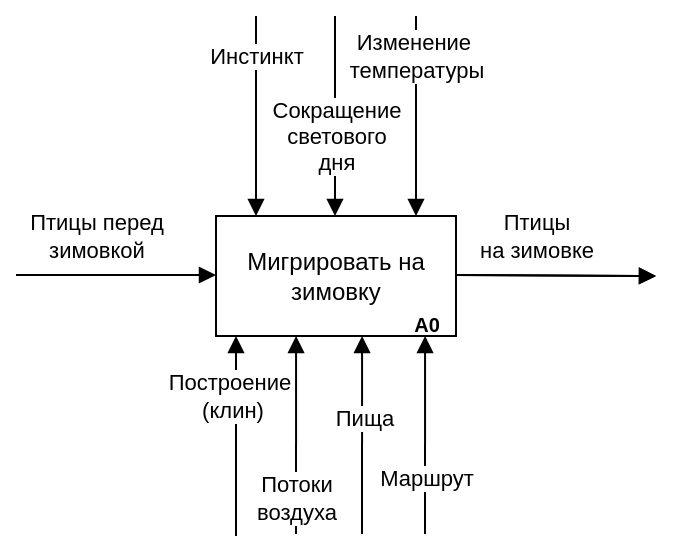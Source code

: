 <mxfile version="14.2.9" type="github" pages="3">
  <diagram id="a1l_N7e4YnOr30rmK-Lm" name="A0">
    <mxGraphModel dx="868" dy="483" grid="1" gridSize="10" guides="1" tooltips="1" connect="1" arrows="1" fold="1" page="1" pageScale="1" pageWidth="827" pageHeight="1169" math="0" shadow="0">
      <root>
        <mxCell id="0" />
        <mxCell id="1" parent="0" />
        <mxCell id="0YsIZkW4OqWsQRsxP1Tc-1" value="Мигрировать на зимовку" style="rounded=0;whiteSpace=wrap;html=1;" parent="1" vertex="1">
          <mxGeometry x="340" y="210" width="120" height="60" as="geometry" />
        </mxCell>
        <mxCell id="0YsIZkW4OqWsQRsxP1Tc-3" value="" style="endArrow=block;endFill=1;endSize=6;html=1;" parent="1" edge="1">
          <mxGeometry width="100" relative="1" as="geometry">
            <mxPoint x="240" y="239.5" as="sourcePoint" />
            <mxPoint x="340" y="239.5" as="targetPoint" />
          </mxGeometry>
        </mxCell>
        <mxCell id="0YsIZkW4OqWsQRsxP1Tc-6" value="Птицы перед &lt;br&gt;зимовкой" style="edgeLabel;html=1;align=center;verticalAlign=middle;resizable=0;points=[];" parent="0YsIZkW4OqWsQRsxP1Tc-3" vertex="1" connectable="0">
          <mxGeometry x="-0.36" y="1" relative="1" as="geometry">
            <mxPoint x="8" y="-18.5" as="offset" />
          </mxGeometry>
        </mxCell>
        <mxCell id="0YsIZkW4OqWsQRsxP1Tc-5" value="" style="endArrow=block;endFill=1;endSize=6;html=1;" parent="1" edge="1">
          <mxGeometry width="100" relative="1" as="geometry">
            <mxPoint x="460" y="239.5" as="sourcePoint" />
            <mxPoint x="560" y="240" as="targetPoint" />
          </mxGeometry>
        </mxCell>
        <mxCell id="0YsIZkW4OqWsQRsxP1Tc-7" value="Птицы &lt;br&gt;на зимовке" style="edgeLabel;html=1;align=center;verticalAlign=middle;resizable=0;points=[];" parent="0YsIZkW4OqWsQRsxP1Tc-5" vertex="1" connectable="0">
          <mxGeometry x="-0.2" y="-1" relative="1" as="geometry">
            <mxPoint y="-20.5" as="offset" />
          </mxGeometry>
        </mxCell>
        <mxCell id="0YsIZkW4OqWsQRsxP1Tc-8" value="&lt;font style=&quot;font-size: 10px&quot;&gt;А0&lt;/font&gt;" style="text;strokeColor=none;fillColor=none;html=1;fontSize=24;fontStyle=1;verticalAlign=middle;align=center;" parent="1" vertex="1">
          <mxGeometry x="430" y="250" width="30" height="20" as="geometry" />
        </mxCell>
        <mxCell id="0YsIZkW4OqWsQRsxP1Tc-9" value="" style="endArrow=block;endFill=1;endSize=6;html=1;" parent="1" edge="1">
          <mxGeometry width="100" relative="1" as="geometry">
            <mxPoint x="360" y="110" as="sourcePoint" />
            <mxPoint x="360" y="210" as="targetPoint" />
          </mxGeometry>
        </mxCell>
        <mxCell id="0YsIZkW4OqWsQRsxP1Tc-10" value="Инстинкт" style="edgeLabel;html=1;align=center;verticalAlign=middle;resizable=0;points=[];" parent="0YsIZkW4OqWsQRsxP1Tc-9" vertex="1" connectable="0">
          <mxGeometry x="-0.36" y="1" relative="1" as="geometry">
            <mxPoint x="-1" y="-12" as="offset" />
          </mxGeometry>
        </mxCell>
        <mxCell id="0YsIZkW4OqWsQRsxP1Tc-11" value="" style="endArrow=block;endFill=1;endSize=6;html=1;" parent="1" edge="1">
          <mxGeometry width="100" relative="1" as="geometry">
            <mxPoint x="399.5" y="110" as="sourcePoint" />
            <mxPoint x="399.5" y="210" as="targetPoint" />
          </mxGeometry>
        </mxCell>
        <mxCell id="0YsIZkW4OqWsQRsxP1Tc-12" value="Сокращение &lt;br&gt;светового &lt;br&gt;дня" style="edgeLabel;html=1;align=center;verticalAlign=middle;resizable=0;points=[];" parent="0YsIZkW4OqWsQRsxP1Tc-11" vertex="1" connectable="0">
          <mxGeometry x="-0.36" y="1" relative="1" as="geometry">
            <mxPoint x="-0.5" y="28" as="offset" />
          </mxGeometry>
        </mxCell>
        <mxCell id="0YsIZkW4OqWsQRsxP1Tc-13" value="" style="endArrow=block;endFill=1;endSize=6;html=1;" parent="1" edge="1">
          <mxGeometry width="100" relative="1" as="geometry">
            <mxPoint x="440" y="110" as="sourcePoint" />
            <mxPoint x="440" y="210" as="targetPoint" />
          </mxGeometry>
        </mxCell>
        <mxCell id="0YsIZkW4OqWsQRsxP1Tc-14" value="Изменение&amp;nbsp;&lt;br&gt;температуры" style="edgeLabel;html=1;align=center;verticalAlign=middle;resizable=0;points=[];" parent="0YsIZkW4OqWsQRsxP1Tc-13" vertex="1" connectable="0">
          <mxGeometry x="-0.36" y="1" relative="1" as="geometry">
            <mxPoint x="-1" y="-12" as="offset" />
          </mxGeometry>
        </mxCell>
        <mxCell id="0YsIZkW4OqWsQRsxP1Tc-17" value="" style="endArrow=block;endFill=1;endSize=6;html=1;" parent="1" edge="1">
          <mxGeometry width="100" relative="1" as="geometry">
            <mxPoint x="350" y="370" as="sourcePoint" />
            <mxPoint x="350" y="270" as="targetPoint" />
          </mxGeometry>
        </mxCell>
        <mxCell id="0YsIZkW4OqWsQRsxP1Tc-18" value="Построение&amp;nbsp;&lt;br&gt;(клин)" style="edgeLabel;html=1;align=center;verticalAlign=middle;resizable=0;points=[];" parent="0YsIZkW4OqWsQRsxP1Tc-17" vertex="1" connectable="0">
          <mxGeometry x="-0.36" y="1" relative="1" as="geometry">
            <mxPoint x="-1" y="-38" as="offset" />
          </mxGeometry>
        </mxCell>
        <mxCell id="0YsIZkW4OqWsQRsxP1Tc-19" value="" style="endArrow=block;endFill=1;endSize=6;html=1;entryX=0.167;entryY=1.017;entryDx=0;entryDy=0;entryPerimeter=0;" parent="1" edge="1">
          <mxGeometry width="100" relative="1" as="geometry">
            <mxPoint x="380" y="368.98" as="sourcePoint" />
            <mxPoint x="380.04" y="270" as="targetPoint" />
          </mxGeometry>
        </mxCell>
        <mxCell id="0YsIZkW4OqWsQRsxP1Tc-20" value="Потоки&lt;br&gt;воздуха" style="edgeLabel;html=1;align=center;verticalAlign=middle;resizable=0;points=[];" parent="0YsIZkW4OqWsQRsxP1Tc-19" vertex="1" connectable="0">
          <mxGeometry x="-0.36" y="1" relative="1" as="geometry">
            <mxPoint x="0.99" y="13.02" as="offset" />
          </mxGeometry>
        </mxCell>
        <mxCell id="0YsIZkW4OqWsQRsxP1Tc-21" value="" style="endArrow=block;endFill=1;endSize=6;html=1;entryX=0.167;entryY=1.017;entryDx=0;entryDy=0;entryPerimeter=0;" parent="1" edge="1">
          <mxGeometry width="100" relative="1" as="geometry">
            <mxPoint x="413" y="368.98" as="sourcePoint" />
            <mxPoint x="413.04" y="270" as="targetPoint" />
          </mxGeometry>
        </mxCell>
        <mxCell id="0YsIZkW4OqWsQRsxP1Tc-22" value="Пища" style="edgeLabel;html=1;align=center;verticalAlign=middle;resizable=0;points=[];" parent="0YsIZkW4OqWsQRsxP1Tc-21" vertex="1" connectable="0">
          <mxGeometry x="-0.36" y="1" relative="1" as="geometry">
            <mxPoint x="1.99" y="-26.98" as="offset" />
          </mxGeometry>
        </mxCell>
        <mxCell id="0YsIZkW4OqWsQRsxP1Tc-23" value="" style="endArrow=block;endFill=1;endSize=6;html=1;entryX=0.167;entryY=1.017;entryDx=0;entryDy=0;entryPerimeter=0;" parent="1" edge="1">
          <mxGeometry width="100" relative="1" as="geometry">
            <mxPoint x="444.5" y="368.98" as="sourcePoint" />
            <mxPoint x="444.54" y="270" as="targetPoint" />
          </mxGeometry>
        </mxCell>
        <mxCell id="0YsIZkW4OqWsQRsxP1Tc-24" value="Маршрут" style="edgeLabel;html=1;align=center;verticalAlign=middle;resizable=0;points=[];" parent="0YsIZkW4OqWsQRsxP1Tc-23" vertex="1" connectable="0">
          <mxGeometry x="-0.36" y="1" relative="1" as="geometry">
            <mxPoint x="1.49" y="3.02" as="offset" />
          </mxGeometry>
        </mxCell>
        <mxCell id="0YsIZkW4OqWsQRsxP1Tc-25" value="" style="endArrow=block;endFill=1;endSize=6;html=1;" parent="1" edge="1">
          <mxGeometry width="100" relative="1" as="geometry">
            <mxPoint x="460" y="239.5" as="sourcePoint" />
            <mxPoint x="560" y="240" as="targetPoint" />
          </mxGeometry>
        </mxCell>
        <mxCell id="0YsIZkW4OqWsQRsxP1Tc-26" value="Птицы &lt;br&gt;на зимовке" style="edgeLabel;html=1;align=center;verticalAlign=middle;resizable=0;points=[];" parent="0YsIZkW4OqWsQRsxP1Tc-25" vertex="1" connectable="0">
          <mxGeometry x="-0.2" y="-1" relative="1" as="geometry">
            <mxPoint y="-20.5" as="offset" />
          </mxGeometry>
        </mxCell>
      </root>
    </mxGraphModel>
  </diagram>
  <diagram id="tQsqmImEph_u2vgmE_pg" name="A1">
    <mxGraphModel dx="868" dy="483" grid="1" gridSize="10" guides="1" tooltips="1" connect="1" arrows="1" fold="1" page="1" pageScale="1" pageWidth="827" pageHeight="1169" math="0" shadow="0">
      <root>
        <mxCell id="OH_VB5y63sYIIGxwyCCm-0" />
        <mxCell id="OH_VB5y63sYIIGxwyCCm-1" parent="OH_VB5y63sYIIGxwyCCm-0" />
        <mxCell id="LP-yya4gUa-kScGgPSBj-0" value="Набрать вес" style="rounded=0;whiteSpace=wrap;html=1;" parent="OH_VB5y63sYIIGxwyCCm-1" vertex="1">
          <mxGeometry x="120" y="140" width="120" height="60" as="geometry" />
        </mxCell>
        <mxCell id="LP-yya4gUa-kScGgPSBj-1" value="" style="endArrow=block;endFill=1;endSize=6;html=1;" parent="OH_VB5y63sYIIGxwyCCm-1" edge="1">
          <mxGeometry width="100" relative="1" as="geometry">
            <mxPoint x="20" y="169.5" as="sourcePoint" />
            <mxPoint x="120" y="169.5" as="targetPoint" />
          </mxGeometry>
        </mxCell>
        <mxCell id="LP-yya4gUa-kScGgPSBj-2" value="Птицы перед &lt;br&gt;зимовкой" style="edgeLabel;html=1;align=center;verticalAlign=middle;resizable=0;points=[];" parent="LP-yya4gUa-kScGgPSBj-1" vertex="1" connectable="0">
          <mxGeometry x="-0.36" y="1" relative="1" as="geometry">
            <mxPoint x="8" y="-18.5" as="offset" />
          </mxGeometry>
        </mxCell>
        <mxCell id="LP-yya4gUa-kScGgPSBj-5" value="&lt;font style=&quot;font-size: 10px&quot;&gt;А1&lt;/font&gt;" style="text;strokeColor=none;fillColor=none;html=1;fontSize=24;fontStyle=1;verticalAlign=middle;align=center;" parent="OH_VB5y63sYIIGxwyCCm-1" vertex="1">
          <mxGeometry x="210" y="180" width="30" height="20" as="geometry" />
        </mxCell>
        <mxCell id="LP-yya4gUa-kScGgPSBj-8" value="" style="endArrow=block;endFill=1;endSize=6;html=1;" parent="OH_VB5y63sYIIGxwyCCm-1" edge="1">
          <mxGeometry width="100" relative="1" as="geometry">
            <mxPoint x="150" y="40" as="sourcePoint" />
            <mxPoint x="150" y="140" as="targetPoint" />
          </mxGeometry>
        </mxCell>
        <mxCell id="LP-yya4gUa-kScGgPSBj-9" value="Сокращение &lt;br&gt;светового &lt;br&gt;дня" style="edgeLabel;html=1;align=center;verticalAlign=middle;resizable=0;points=[];" parent="LP-yya4gUa-kScGgPSBj-8" vertex="1" connectable="0">
          <mxGeometry x="-0.36" y="1" relative="1" as="geometry">
            <mxPoint x="-0.5" y="28" as="offset" />
          </mxGeometry>
        </mxCell>
        <mxCell id="LP-yya4gUa-kScGgPSBj-10" value="" style="endArrow=block;endFill=1;endSize=6;html=1;" parent="OH_VB5y63sYIIGxwyCCm-1" edge="1">
          <mxGeometry width="100" relative="1" as="geometry">
            <mxPoint x="200" y="40" as="sourcePoint" />
            <mxPoint x="200" y="140" as="targetPoint" />
          </mxGeometry>
        </mxCell>
        <mxCell id="LP-yya4gUa-kScGgPSBj-11" value="Изменение &lt;br&gt;температуры" style="edgeLabel;html=1;align=center;verticalAlign=middle;resizable=0;points=[];" parent="LP-yya4gUa-kScGgPSBj-10" vertex="1" connectable="0">
          <mxGeometry x="-0.36" y="1" relative="1" as="geometry">
            <mxPoint x="-1" y="-12" as="offset" />
          </mxGeometry>
        </mxCell>
        <mxCell id="LP-yya4gUa-kScGgPSBj-16" value="" style="endArrow=block;endFill=1;endSize=6;html=1;entryX=0.167;entryY=1.017;entryDx=0;entryDy=0;entryPerimeter=0;" parent="OH_VB5y63sYIIGxwyCCm-1" edge="1">
          <mxGeometry width="100" relative="1" as="geometry">
            <mxPoint x="179.5" y="298.98" as="sourcePoint" />
            <mxPoint x="179.54" y="200" as="targetPoint" />
          </mxGeometry>
        </mxCell>
        <mxCell id="LP-yya4gUa-kScGgPSBj-17" value="Пища" style="edgeLabel;html=1;align=center;verticalAlign=middle;resizable=0;points=[];" parent="LP-yya4gUa-kScGgPSBj-16" vertex="1" connectable="0">
          <mxGeometry x="-0.36" y="1" relative="1" as="geometry">
            <mxPoint x="1.99" y="-26.98" as="offset" />
          </mxGeometry>
        </mxCell>
        <mxCell id="LP-yya4gUa-kScGgPSBj-22" value="Сбиться в стаю" style="rounded=0;whiteSpace=wrap;html=1;" parent="OH_VB5y63sYIIGxwyCCm-1" vertex="1">
          <mxGeometry x="320" y="220" width="120" height="60" as="geometry" />
        </mxCell>
        <mxCell id="LP-yya4gUa-kScGgPSBj-27" value="&lt;font style=&quot;font-size: 10px&quot;&gt;А2&lt;/font&gt;" style="text;strokeColor=none;fillColor=none;html=1;fontSize=24;fontStyle=1;verticalAlign=middle;align=center;" parent="OH_VB5y63sYIIGxwyCCm-1" vertex="1">
          <mxGeometry x="410" y="260" width="30" height="20" as="geometry" />
        </mxCell>
        <mxCell id="LP-yya4gUa-kScGgPSBj-28" value="" style="endArrow=block;endFill=1;endSize=6;html=1;" parent="OH_VB5y63sYIIGxwyCCm-1" edge="1">
          <mxGeometry width="100" relative="1" as="geometry">
            <mxPoint x="340" y="120" as="sourcePoint" />
            <mxPoint x="340" y="220" as="targetPoint" />
          </mxGeometry>
        </mxCell>
        <mxCell id="LP-yya4gUa-kScGgPSBj-29" value="Инстинкт" style="edgeLabel;html=1;align=center;verticalAlign=middle;resizable=0;points=[];" parent="LP-yya4gUa-kScGgPSBj-28" vertex="1" connectable="0">
          <mxGeometry x="-0.36" y="1" relative="1" as="geometry">
            <mxPoint x="-1" y="-12" as="offset" />
          </mxGeometry>
        </mxCell>
        <mxCell id="LP-yya4gUa-kScGgPSBj-30" value="" style="endArrow=block;endFill=1;endSize=6;html=1;" parent="OH_VB5y63sYIIGxwyCCm-1" edge="1">
          <mxGeometry width="100" relative="1" as="geometry">
            <mxPoint x="379.5" y="120" as="sourcePoint" />
            <mxPoint x="379.5" y="220" as="targetPoint" />
          </mxGeometry>
        </mxCell>
        <mxCell id="LP-yya4gUa-kScGgPSBj-31" value="Сокращение &lt;br&gt;светового &lt;br&gt;дня" style="edgeLabel;html=1;align=center;verticalAlign=middle;resizable=0;points=[];" parent="LP-yya4gUa-kScGgPSBj-30" vertex="1" connectable="0">
          <mxGeometry x="-0.36" y="1" relative="1" as="geometry">
            <mxPoint x="-0.5" y="28" as="offset" />
          </mxGeometry>
        </mxCell>
        <mxCell id="LP-yya4gUa-kScGgPSBj-32" value="" style="endArrow=block;endFill=1;endSize=6;html=1;" parent="OH_VB5y63sYIIGxwyCCm-1" edge="1">
          <mxGeometry width="100" relative="1" as="geometry">
            <mxPoint x="420" y="120" as="sourcePoint" />
            <mxPoint x="420" y="220" as="targetPoint" />
          </mxGeometry>
        </mxCell>
        <mxCell id="LP-yya4gUa-kScGgPSBj-33" value="Изменение &lt;br&gt;температуры" style="edgeLabel;html=1;align=center;verticalAlign=middle;resizable=0;points=[];" parent="LP-yya4gUa-kScGgPSBj-32" vertex="1" connectable="0">
          <mxGeometry x="-0.36" y="1" relative="1" as="geometry">
            <mxPoint x="-1" y="-12" as="offset" />
          </mxGeometry>
        </mxCell>
        <mxCell id="LP-yya4gUa-kScGgPSBj-34" value="" style="endArrow=block;endFill=1;endSize=6;html=1;" parent="OH_VB5y63sYIIGxwyCCm-1" edge="1">
          <mxGeometry width="100" relative="1" as="geometry">
            <mxPoint x="379.5" y="380" as="sourcePoint" />
            <mxPoint x="379.5" y="280" as="targetPoint" />
          </mxGeometry>
        </mxCell>
        <mxCell id="LP-yya4gUa-kScGgPSBj-35" value="Построение&amp;nbsp;&lt;br&gt;(клин)" style="edgeLabel;html=1;align=center;verticalAlign=middle;resizable=0;points=[];" parent="LP-yya4gUa-kScGgPSBj-34" vertex="1" connectable="0">
          <mxGeometry x="-0.36" y="1" relative="1" as="geometry">
            <mxPoint x="-1" y="-38" as="offset" />
          </mxGeometry>
        </mxCell>
        <mxCell id="LP-yya4gUa-kScGgPSBj-66" value="Долететь до зимовки" style="rounded=0;whiteSpace=wrap;html=1;strokeWidth=2;" parent="OH_VB5y63sYIIGxwyCCm-1" vertex="1">
          <mxGeometry x="520" y="310" width="120" height="60" as="geometry" />
        </mxCell>
        <mxCell id="LP-yya4gUa-kScGgPSBj-69" value="" style="endArrow=block;endFill=1;endSize=6;html=1;" parent="OH_VB5y63sYIIGxwyCCm-1" edge="1">
          <mxGeometry width="100" relative="1" as="geometry">
            <mxPoint x="640" y="339.5" as="sourcePoint" />
            <mxPoint x="740" y="340" as="targetPoint" />
          </mxGeometry>
        </mxCell>
        <mxCell id="LP-yya4gUa-kScGgPSBj-70" value="Птицы &lt;br&gt;на зимовке" style="edgeLabel;html=1;align=center;verticalAlign=middle;resizable=0;points=[];" parent="LP-yya4gUa-kScGgPSBj-69" vertex="1" connectable="0">
          <mxGeometry x="-0.2" y="-1" relative="1" as="geometry">
            <mxPoint y="-20.5" as="offset" />
          </mxGeometry>
        </mxCell>
        <mxCell id="LP-yya4gUa-kScGgPSBj-71" value="&lt;font style=&quot;font-size: 10px&quot;&gt;А3&lt;/font&gt;" style="text;strokeColor=none;fillColor=none;html=1;fontSize=24;fontStyle=1;verticalAlign=middle;align=center;" parent="OH_VB5y63sYIIGxwyCCm-1" vertex="1">
          <mxGeometry x="610" y="350" width="30" height="20" as="geometry" />
        </mxCell>
        <mxCell id="LP-yya4gUa-kScGgPSBj-72" value="" style="endArrow=block;endFill=1;endSize=6;html=1;" parent="OH_VB5y63sYIIGxwyCCm-1" edge="1">
          <mxGeometry width="100" relative="1" as="geometry">
            <mxPoint x="540" y="210" as="sourcePoint" />
            <mxPoint x="540" y="310" as="targetPoint" />
          </mxGeometry>
        </mxCell>
        <mxCell id="LP-yya4gUa-kScGgPSBj-73" value="Инстинкт" style="edgeLabel;html=1;align=center;verticalAlign=middle;resizable=0;points=[];" parent="LP-yya4gUa-kScGgPSBj-72" vertex="1" connectable="0">
          <mxGeometry x="-0.36" y="1" relative="1" as="geometry">
            <mxPoint x="-1" y="-12" as="offset" />
          </mxGeometry>
        </mxCell>
        <mxCell id="LP-yya4gUa-kScGgPSBj-78" value="" style="endArrow=block;endFill=1;endSize=6;html=1;" parent="OH_VB5y63sYIIGxwyCCm-1" edge="1">
          <mxGeometry width="100" relative="1" as="geometry">
            <mxPoint x="530" y="470" as="sourcePoint" />
            <mxPoint x="530" y="370" as="targetPoint" />
          </mxGeometry>
        </mxCell>
        <mxCell id="LP-yya4gUa-kScGgPSBj-79" value="Построение&amp;nbsp;&lt;br&gt;(клин)" style="edgeLabel;html=1;align=center;verticalAlign=middle;resizable=0;points=[];" parent="LP-yya4gUa-kScGgPSBj-78" vertex="1" connectable="0">
          <mxGeometry x="-0.36" y="1" relative="1" as="geometry">
            <mxPoint x="-1" y="-38" as="offset" />
          </mxGeometry>
        </mxCell>
        <mxCell id="LP-yya4gUa-kScGgPSBj-80" value="" style="endArrow=block;endFill=1;endSize=6;html=1;entryX=0.167;entryY=1.017;entryDx=0;entryDy=0;entryPerimeter=0;" parent="OH_VB5y63sYIIGxwyCCm-1" edge="1">
          <mxGeometry width="100" relative="1" as="geometry">
            <mxPoint x="579.5" y="468.98" as="sourcePoint" />
            <mxPoint x="579.54" y="370" as="targetPoint" />
          </mxGeometry>
        </mxCell>
        <mxCell id="LP-yya4gUa-kScGgPSBj-81" value="Потоки&lt;br&gt;воздуха" style="edgeLabel;html=1;align=center;verticalAlign=middle;resizable=0;points=[];" parent="LP-yya4gUa-kScGgPSBj-80" vertex="1" connectable="0">
          <mxGeometry x="-0.36" y="1" relative="1" as="geometry">
            <mxPoint x="0.99" y="13.02" as="offset" />
          </mxGeometry>
        </mxCell>
        <mxCell id="LP-yya4gUa-kScGgPSBj-84" value="" style="endArrow=block;endFill=1;endSize=6;html=1;entryX=0.167;entryY=1.017;entryDx=0;entryDy=0;entryPerimeter=0;" parent="OH_VB5y63sYIIGxwyCCm-1" edge="1">
          <mxGeometry width="100" relative="1" as="geometry">
            <mxPoint x="624.5" y="468.98" as="sourcePoint" />
            <mxPoint x="624.54" y="370" as="targetPoint" />
          </mxGeometry>
        </mxCell>
        <mxCell id="LP-yya4gUa-kScGgPSBj-85" value="Маршрут" style="edgeLabel;html=1;align=center;verticalAlign=middle;resizable=0;points=[];" parent="LP-yya4gUa-kScGgPSBj-84" vertex="1" connectable="0">
          <mxGeometry x="-0.36" y="1" relative="1" as="geometry">
            <mxPoint x="1.49" y="3.02" as="offset" />
          </mxGeometry>
        </mxCell>
        <mxCell id="LP-yya4gUa-kScGgPSBj-86" value="" style="endArrow=block;endFill=1;endSize=6;html=1;" parent="OH_VB5y63sYIIGxwyCCm-1" edge="1">
          <mxGeometry width="100" relative="1" as="geometry">
            <mxPoint x="640" y="339.5" as="sourcePoint" />
            <mxPoint x="740" y="340" as="targetPoint" />
          </mxGeometry>
        </mxCell>
        <mxCell id="LP-yya4gUa-kScGgPSBj-87" value="Птицы &lt;br&gt;на зимовке" style="edgeLabel;html=1;align=center;verticalAlign=middle;resizable=0;points=[];" parent="LP-yya4gUa-kScGgPSBj-86" vertex="1" connectable="0">
          <mxGeometry x="-0.2" y="-1" relative="1" as="geometry">
            <mxPoint y="-20.5" as="offset" />
          </mxGeometry>
        </mxCell>
        <mxCell id="CLyidHFEwBWG_nQG-9Ew-0" value="" style="edgeStyle=elbowEdgeStyle;elbow=horizontal;endArrow=classic;html=1;exitX=1;exitY=0.5;exitDx=0;exitDy=0;entryX=0;entryY=0.5;entryDx=0;entryDy=0;" parent="OH_VB5y63sYIIGxwyCCm-1" source="LP-yya4gUa-kScGgPSBj-0" target="LP-yya4gUa-kScGgPSBj-22" edge="1">
          <mxGeometry width="50" height="50" relative="1" as="geometry">
            <mxPoint x="390" y="340" as="sourcePoint" />
            <mxPoint x="440" y="290" as="targetPoint" />
          </mxGeometry>
        </mxCell>
        <mxCell id="CLyidHFEwBWG_nQG-9Ew-1" value="Птицы, &lt;br&gt;накопившие жир" style="edgeLabel;html=1;align=center;verticalAlign=middle;resizable=0;points=[];" parent="CLyidHFEwBWG_nQG-9Ew-0" vertex="1" connectable="0">
          <mxGeometry x="0.232" y="-1" relative="1" as="geometry">
            <mxPoint x="-9" y="-9" as="offset" />
          </mxGeometry>
        </mxCell>
        <mxCell id="U7YPZj5BmoL1tiq7z2be-0" value="" style="endArrow=block;endFill=1;endSize=6;html=1;" parent="OH_VB5y63sYIIGxwyCCm-1" edge="1">
          <mxGeometry width="100" relative="1" as="geometry">
            <mxPoint x="610" y="210" as="sourcePoint" />
            <mxPoint x="610" y="310" as="targetPoint" />
          </mxGeometry>
        </mxCell>
        <mxCell id="U7YPZj5BmoL1tiq7z2be-1" value="Изменение &lt;br&gt;температуры" style="edgeLabel;html=1;align=center;verticalAlign=middle;resizable=0;points=[];" parent="U7YPZj5BmoL1tiq7z2be-0" vertex="1" connectable="0">
          <mxGeometry x="-0.36" y="1" relative="1" as="geometry">
            <mxPoint x="-1" y="-12" as="offset" />
          </mxGeometry>
        </mxCell>
        <mxCell id="U7YPZj5BmoL1tiq7z2be-2" value="" style="edgeStyle=elbowEdgeStyle;elbow=horizontal;endArrow=classic;html=1;exitX=1;exitY=0.5;exitDx=0;exitDy=0;entryX=0;entryY=0.5;entryDx=0;entryDy=0;" parent="OH_VB5y63sYIIGxwyCCm-1" source="LP-yya4gUa-kScGgPSBj-22" edge="1">
          <mxGeometry width="50" height="50" relative="1" as="geometry">
            <mxPoint x="470" y="250" as="sourcePoint" />
            <mxPoint x="520" y="340" as="targetPoint" />
          </mxGeometry>
        </mxCell>
        <mxCell id="U7YPZj5BmoL1tiq7z2be-3" value="Стая птиц, &lt;br&gt;готовых к перелету" style="edgeLabel;html=1;align=center;verticalAlign=middle;resizable=0;points=[];" parent="U7YPZj5BmoL1tiq7z2be-2" vertex="1" connectable="0">
          <mxGeometry x="0.232" y="-1" relative="1" as="geometry">
            <mxPoint y="-22" as="offset" />
          </mxGeometry>
        </mxCell>
      </root>
    </mxGraphModel>
  </diagram>
  <diagram id="2Dj15T6HdXENmlkO2UGp" name="A2">
    <mxGraphModel dx="868" dy="483" grid="1" gridSize="10" guides="1" tooltips="1" connect="1" arrows="1" fold="1" page="1" pageScale="1" pageWidth="827" pageHeight="1169" math="0" shadow="0">
      <root>
        <mxCell id="2cgiH2miufy0JObKvvkb-0" />
        <mxCell id="2cgiH2miufy0JObKvvkb-1" parent="2cgiH2miufy0JObKvvkb-0" />
        <mxCell id="mW2UITD-qJL9zxXSlkRW-0" value="Образовать идеальное построение" style="rounded=0;whiteSpace=wrap;html=1;" parent="2cgiH2miufy0JObKvvkb-1" vertex="1">
          <mxGeometry x="120" y="140" width="120" height="60" as="geometry" />
        </mxCell>
        <mxCell id="mW2UITD-qJL9zxXSlkRW-1" value="" style="endArrow=block;endFill=1;endSize=6;html=1;" parent="2cgiH2miufy0JObKvvkb-1" edge="1">
          <mxGeometry width="100" relative="1" as="geometry">
            <mxPoint x="20" y="169.5" as="sourcePoint" />
            <mxPoint x="120" y="169.5" as="targetPoint" />
          </mxGeometry>
        </mxCell>
        <mxCell id="mW2UITD-qJL9zxXSlkRW-2" value="Стая птиц,&amp;nbsp;&lt;br&gt;готовых к перелету" style="edgeLabel;html=1;align=center;verticalAlign=middle;resizable=0;points=[];" parent="mW2UITD-qJL9zxXSlkRW-1" vertex="1" connectable="0">
          <mxGeometry x="-0.36" y="1" relative="1" as="geometry">
            <mxPoint x="8" y="-18.5" as="offset" />
          </mxGeometry>
        </mxCell>
        <mxCell id="mW2UITD-qJL9zxXSlkRW-3" value="&lt;font style=&quot;font-size: 10px&quot;&gt;А31&lt;/font&gt;" style="text;strokeColor=none;fillColor=none;html=1;fontSize=24;fontStyle=1;verticalAlign=middle;align=center;" parent="2cgiH2miufy0JObKvvkb-1" vertex="1">
          <mxGeometry x="210" y="180" width="30" height="20" as="geometry" />
        </mxCell>
        <mxCell id="mW2UITD-qJL9zxXSlkRW-10" value="Найти оптимальную скорость" style="rounded=0;whiteSpace=wrap;html=1;" parent="2cgiH2miufy0JObKvvkb-1" vertex="1">
          <mxGeometry x="320" y="220" width="120" height="60" as="geometry" />
        </mxCell>
        <mxCell id="mW2UITD-qJL9zxXSlkRW-11" value="&lt;font style=&quot;font-size: 10px&quot;&gt;А32&lt;/font&gt;" style="text;strokeColor=none;fillColor=none;html=1;fontSize=24;fontStyle=1;verticalAlign=middle;align=center;" parent="2cgiH2miufy0JObKvvkb-1" vertex="1">
          <mxGeometry x="410" y="260" width="30" height="20" as="geometry" />
        </mxCell>
        <mxCell id="mW2UITD-qJL9zxXSlkRW-18" value="" style="endArrow=block;endFill=1;endSize=6;html=1;" parent="2cgiH2miufy0JObKvvkb-1" edge="1">
          <mxGeometry width="100" relative="1" as="geometry">
            <mxPoint x="179.5" y="300" as="sourcePoint" />
            <mxPoint x="179.5" y="200" as="targetPoint" />
          </mxGeometry>
        </mxCell>
        <mxCell id="mW2UITD-qJL9zxXSlkRW-19" value="Построение&amp;nbsp;&lt;br&gt;(клин)" style="edgeLabel;html=1;align=center;verticalAlign=middle;resizable=0;points=[];" parent="mW2UITD-qJL9zxXSlkRW-18" vertex="1" connectable="0">
          <mxGeometry x="-0.36" y="1" relative="1" as="geometry">
            <mxPoint x="-1" y="-38" as="offset" />
          </mxGeometry>
        </mxCell>
        <mxCell id="mW2UITD-qJL9zxXSlkRW-20" value="Избежать опасностей" style="rounded=0;whiteSpace=wrap;html=1;strokeWidth=1;" parent="2cgiH2miufy0JObKvvkb-1" vertex="1">
          <mxGeometry x="520" y="310" width="120" height="60" as="geometry" />
        </mxCell>
        <mxCell id="mW2UITD-qJL9zxXSlkRW-23" value="&lt;font style=&quot;font-size: 10px&quot;&gt;А33&lt;/font&gt;" style="text;strokeColor=none;fillColor=none;html=1;fontSize=24;fontStyle=1;verticalAlign=middle;align=center;" parent="2cgiH2miufy0JObKvvkb-1" vertex="1">
          <mxGeometry x="610" y="350" width="30" height="20" as="geometry" />
        </mxCell>
        <mxCell id="mW2UITD-qJL9zxXSlkRW-26" value="" style="endArrow=block;endFill=1;endSize=6;html=1;" parent="2cgiH2miufy0JObKvvkb-1" edge="1">
          <mxGeometry width="100" relative="1" as="geometry">
            <mxPoint x="360" y="380" as="sourcePoint" />
            <mxPoint x="360" y="280" as="targetPoint" />
          </mxGeometry>
        </mxCell>
        <mxCell id="mW2UITD-qJL9zxXSlkRW-27" value="Построение&amp;nbsp;&lt;br&gt;(клин)" style="edgeLabel;html=1;align=center;verticalAlign=middle;resizable=0;points=[];" parent="mW2UITD-qJL9zxXSlkRW-26" vertex="1" connectable="0">
          <mxGeometry x="-0.36" y="1" relative="1" as="geometry">
            <mxPoint x="-1" y="-38" as="offset" />
          </mxGeometry>
        </mxCell>
        <mxCell id="mW2UITD-qJL9zxXSlkRW-28" value="" style="endArrow=block;endFill=1;endSize=6;html=1;entryX=0.167;entryY=1.017;entryDx=0;entryDy=0;entryPerimeter=0;" parent="2cgiH2miufy0JObKvvkb-1" edge="1">
          <mxGeometry width="100" relative="1" as="geometry">
            <mxPoint x="400" y="378.98" as="sourcePoint" />
            <mxPoint x="400.04" y="280" as="targetPoint" />
          </mxGeometry>
        </mxCell>
        <mxCell id="mW2UITD-qJL9zxXSlkRW-29" value="Потоки&lt;br&gt;воздуха" style="edgeLabel;html=1;align=center;verticalAlign=middle;resizable=0;points=[];" parent="mW2UITD-qJL9zxXSlkRW-28" vertex="1" connectable="0">
          <mxGeometry x="-0.36" y="1" relative="1" as="geometry">
            <mxPoint x="0.99" y="13.02" as="offset" />
          </mxGeometry>
        </mxCell>
        <mxCell id="mW2UITD-qJL9zxXSlkRW-30" value="" style="endArrow=block;endFill=1;endSize=6;html=1;entryX=0.167;entryY=1.017;entryDx=0;entryDy=0;entryPerimeter=0;" parent="2cgiH2miufy0JObKvvkb-1" edge="1">
          <mxGeometry width="100" relative="1" as="geometry">
            <mxPoint x="580" y="468.98" as="sourcePoint" />
            <mxPoint x="580.04" y="370" as="targetPoint" />
          </mxGeometry>
        </mxCell>
        <mxCell id="mW2UITD-qJL9zxXSlkRW-31" value="Маршрут" style="edgeLabel;html=1;align=center;verticalAlign=middle;resizable=0;points=[];" parent="mW2UITD-qJL9zxXSlkRW-30" vertex="1" connectable="0">
          <mxGeometry x="-0.36" y="1" relative="1" as="geometry">
            <mxPoint x="1.49" y="3.02" as="offset" />
          </mxGeometry>
        </mxCell>
        <mxCell id="mW2UITD-qJL9zxXSlkRW-34" value="" style="edgeStyle=elbowEdgeStyle;elbow=horizontal;endArrow=classic;html=1;exitX=1;exitY=0.5;exitDx=0;exitDy=0;entryX=0;entryY=0.5;entryDx=0;entryDy=0;" parent="2cgiH2miufy0JObKvvkb-1" source="mW2UITD-qJL9zxXSlkRW-0" target="mW2UITD-qJL9zxXSlkRW-10" edge="1">
          <mxGeometry width="50" height="50" relative="1" as="geometry">
            <mxPoint x="390" y="340" as="sourcePoint" />
            <mxPoint x="440" y="290" as="targetPoint" />
          </mxGeometry>
        </mxCell>
        <mxCell id="mW2UITD-qJL9zxXSlkRW-35" value="Стая, &lt;br&gt;выстроенная &lt;br&gt;клином" style="edgeLabel;html=1;align=center;verticalAlign=middle;resizable=0;points=[];" parent="mW2UITD-qJL9zxXSlkRW-34" vertex="1" connectable="0">
          <mxGeometry x="0.232" y="-1" relative="1" as="geometry">
            <mxPoint x="-9" y="-9" as="offset" />
          </mxGeometry>
        </mxCell>
        <mxCell id="mW2UITD-qJL9zxXSlkRW-38" value="" style="edgeStyle=elbowEdgeStyle;elbow=horizontal;endArrow=classic;html=1;exitX=1;exitY=0.5;exitDx=0;exitDy=0;entryX=0;entryY=0.5;entryDx=0;entryDy=0;" parent="2cgiH2miufy0JObKvvkb-1" source="mW2UITD-qJL9zxXSlkRW-10" edge="1">
          <mxGeometry width="50" height="50" relative="1" as="geometry">
            <mxPoint x="470" y="250" as="sourcePoint" />
            <mxPoint x="520" y="340" as="targetPoint" />
            <Array as="points">
              <mxPoint x="480" y="290" />
            </Array>
          </mxGeometry>
        </mxCell>
        <mxCell id="mW2UITD-qJL9zxXSlkRW-39" value="Стая, летящая &lt;br&gt;с оптимальной &lt;br&gt;скоростью" style="edgeLabel;html=1;align=center;verticalAlign=middle;resizable=0;points=[];" parent="mW2UITD-qJL9zxXSlkRW-38" vertex="1" connectable="0">
          <mxGeometry x="0.232" y="-1" relative="1" as="geometry">
            <mxPoint x="-9" y="-15" as="offset" />
          </mxGeometry>
        </mxCell>
        <mxCell id="mW2UITD-qJL9zxXSlkRW-40" value="Найти место зимовки" style="rounded=0;whiteSpace=wrap;html=1;strokeWidth=1;" parent="2cgiH2miufy0JObKvvkb-1" vertex="1">
          <mxGeometry x="741" y="360" width="120" height="60" as="geometry" />
        </mxCell>
        <mxCell id="mW2UITD-qJL9zxXSlkRW-41" value="" style="endArrow=block;endFill=1;endSize=6;html=1;" parent="2cgiH2miufy0JObKvvkb-1" edge="1">
          <mxGeometry width="100" relative="1" as="geometry">
            <mxPoint x="861" y="389.5" as="sourcePoint" />
            <mxPoint x="961" y="390" as="targetPoint" />
          </mxGeometry>
        </mxCell>
        <mxCell id="mW2UITD-qJL9zxXSlkRW-42" value="Птицы &lt;br&gt;на зимовке" style="edgeLabel;html=1;align=center;verticalAlign=middle;resizable=0;points=[];" parent="mW2UITD-qJL9zxXSlkRW-41" vertex="1" connectable="0">
          <mxGeometry x="-0.2" y="-1" relative="1" as="geometry">
            <mxPoint y="-20.5" as="offset" />
          </mxGeometry>
        </mxCell>
        <mxCell id="mW2UITD-qJL9zxXSlkRW-43" value="&lt;font style=&quot;font-size: 10px&quot;&gt;А34&lt;/font&gt;" style="text;strokeColor=none;fillColor=none;html=1;fontSize=24;fontStyle=1;verticalAlign=middle;align=center;" parent="2cgiH2miufy0JObKvvkb-1" vertex="1">
          <mxGeometry x="831" y="400" width="30" height="20" as="geometry" />
        </mxCell>
        <mxCell id="mW2UITD-qJL9zxXSlkRW-50" value="" style="endArrow=block;endFill=1;endSize=6;html=1;entryX=0.167;entryY=1.017;entryDx=0;entryDy=0;entryPerimeter=0;" parent="2cgiH2miufy0JObKvvkb-1" edge="1">
          <mxGeometry width="100" relative="1" as="geometry">
            <mxPoint x="800.5" y="518.98" as="sourcePoint" />
            <mxPoint x="800.54" y="420" as="targetPoint" />
          </mxGeometry>
        </mxCell>
        <mxCell id="mW2UITD-qJL9zxXSlkRW-51" value="Маршрут" style="edgeLabel;html=1;align=center;verticalAlign=middle;resizable=0;points=[];" parent="mW2UITD-qJL9zxXSlkRW-50" vertex="1" connectable="0">
          <mxGeometry x="-0.36" y="1" relative="1" as="geometry">
            <mxPoint x="1.49" y="3.02" as="offset" />
          </mxGeometry>
        </mxCell>
        <mxCell id="mW2UITD-qJL9zxXSlkRW-52" value="" style="endArrow=block;endFill=1;endSize=6;html=1;" parent="2cgiH2miufy0JObKvvkb-1" edge="1">
          <mxGeometry width="100" relative="1" as="geometry">
            <mxPoint x="861" y="389.5" as="sourcePoint" />
            <mxPoint x="961" y="390" as="targetPoint" />
          </mxGeometry>
        </mxCell>
        <mxCell id="mW2UITD-qJL9zxXSlkRW-53" value="Птицы &lt;br&gt;на зимовке" style="edgeLabel;html=1;align=center;verticalAlign=middle;resizable=0;points=[];" parent="mW2UITD-qJL9zxXSlkRW-52" vertex="1" connectable="0">
          <mxGeometry x="-0.2" y="-1" relative="1" as="geometry">
            <mxPoint y="-20.5" as="offset" />
          </mxGeometry>
        </mxCell>
        <mxCell id="mW2UITD-qJL9zxXSlkRW-54" value="" style="endArrow=block;endFill=1;endSize=6;html=1;" parent="2cgiH2miufy0JObKvvkb-1" edge="1">
          <mxGeometry width="100" relative="1" as="geometry">
            <mxPoint x="831" y="150" as="sourcePoint" />
            <mxPoint x="831" y="360" as="targetPoint" />
          </mxGeometry>
        </mxCell>
        <mxCell id="mW2UITD-qJL9zxXSlkRW-55" value="Изменение &lt;br&gt;температуры" style="edgeLabel;html=1;align=center;verticalAlign=middle;resizable=0;points=[];" parent="mW2UITD-qJL9zxXSlkRW-54" vertex="1" connectable="0">
          <mxGeometry x="-0.36" y="1" relative="1" as="geometry">
            <mxPoint x="-1" y="-12" as="offset" />
          </mxGeometry>
        </mxCell>
        <mxCell id="mW2UITD-qJL9zxXSlkRW-57" value="" style="edgeStyle=elbowEdgeStyle;elbow=horizontal;endArrow=classic;html=1;exitX=1;exitY=0.5;exitDx=0;exitDy=0;" parent="2cgiH2miufy0JObKvvkb-1" edge="1">
          <mxGeometry width="50" height="50" relative="1" as="geometry">
            <mxPoint x="640" y="340" as="sourcePoint" />
            <mxPoint x="740" y="400" as="targetPoint" />
          </mxGeometry>
        </mxCell>
        <mxCell id="mW2UITD-qJL9zxXSlkRW-58" value="Стая птиц, &lt;br&gt;следующая&lt;br&gt;маршруту" style="edgeLabel;html=1;align=center;verticalAlign=middle;resizable=0;points=[];" parent="mW2UITD-qJL9zxXSlkRW-57" vertex="1" connectable="0">
          <mxGeometry x="0.232" y="-1" relative="1" as="geometry">
            <mxPoint y="-22" as="offset" />
          </mxGeometry>
        </mxCell>
        <mxCell id="mW2UITD-qJL9zxXSlkRW-60" value="" style="edgeStyle=elbowEdgeStyle;elbow=vertical;endArrow=classic;html=1;entryX=0.5;entryY=0;entryDx=0;entryDy=0;" parent="2cgiH2miufy0JObKvvkb-1" target="mW2UITD-qJL9zxXSlkRW-10" edge="1">
          <mxGeometry width="50" height="50" relative="1" as="geometry">
            <mxPoint x="380" y="100" as="sourcePoint" />
            <mxPoint x="480" y="110" as="targetPoint" />
          </mxGeometry>
        </mxCell>
        <mxCell id="mW2UITD-qJL9zxXSlkRW-61" value="" style="edgeStyle=elbowEdgeStyle;elbow=vertical;endArrow=classic;html=1;entryX=0.5;entryY=0;entryDx=0;entryDy=0;" parent="2cgiH2miufy0JObKvvkb-1" target="mW2UITD-qJL9zxXSlkRW-0" edge="1">
          <mxGeometry width="50" height="50" relative="1" as="geometry">
            <mxPoint x="380" y="100" as="sourcePoint" />
            <mxPoint x="379.5" y="220" as="targetPoint" />
            <Array as="points">
              <mxPoint x="280" y="100" />
              <mxPoint x="280" y="30" />
            </Array>
          </mxGeometry>
        </mxCell>
        <mxCell id="mW2UITD-qJL9zxXSlkRW-62" value="" style="edgeStyle=elbowEdgeStyle;elbow=vertical;endArrow=classic;html=1;entryX=0.5;entryY=0;entryDx=0;entryDy=0;" parent="2cgiH2miufy0JObKvvkb-1" edge="1">
          <mxGeometry width="50" height="50" relative="1" as="geometry">
            <mxPoint x="380" y="100" as="sourcePoint" />
            <mxPoint x="579.5" y="310" as="targetPoint" />
            <Array as="points">
              <mxPoint x="470" y="100" />
            </Array>
          </mxGeometry>
        </mxCell>
        <mxCell id="mW2UITD-qJL9zxXSlkRW-64" value="Инстинкт" style="edgeLabel;html=1;align=center;verticalAlign=middle;resizable=0;points=[];" parent="mW2UITD-qJL9zxXSlkRW-62" vertex="1" connectable="0">
          <mxGeometry x="-0.687" y="-1" relative="1" as="geometry">
            <mxPoint y="-11" as="offset" />
          </mxGeometry>
        </mxCell>
        <mxCell id="mW2UITD-qJL9zxXSlkRW-63" value="" style="edgeStyle=elbowEdgeStyle;elbow=vertical;endArrow=classic;html=1;entryX=0.25;entryY=0;entryDx=0;entryDy=0;" parent="2cgiH2miufy0JObKvvkb-1" target="mW2UITD-qJL9zxXSlkRW-40" edge="1">
          <mxGeometry width="50" height="50" relative="1" as="geometry">
            <mxPoint x="570" y="100" as="sourcePoint" />
            <mxPoint x="769.5" y="310" as="targetPoint" />
            <Array as="points">
              <mxPoint x="680" y="100" />
            </Array>
          </mxGeometry>
        </mxCell>
      </root>
    </mxGraphModel>
  </diagram>
</mxfile>
